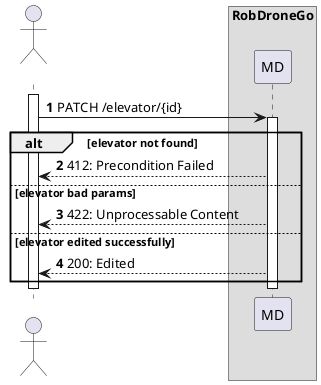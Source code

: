@startuml
autonumber

actor " " as actor
box "RobDroneGo"
participant "MD" as mdr

activate actor
    actor -> mdr: PATCH /elevator/{id}
        activate mdr

        alt  elevator not found
        mdr --> actor : 412: Precondition Failed
            else elevator bad params
            mdr --> actor : 422: Unprocessable Content
        else elevator edited successfully
            mdr --> actor : 200: Edited
        end

    deactivate mdr
deactivate actor


@enduml

